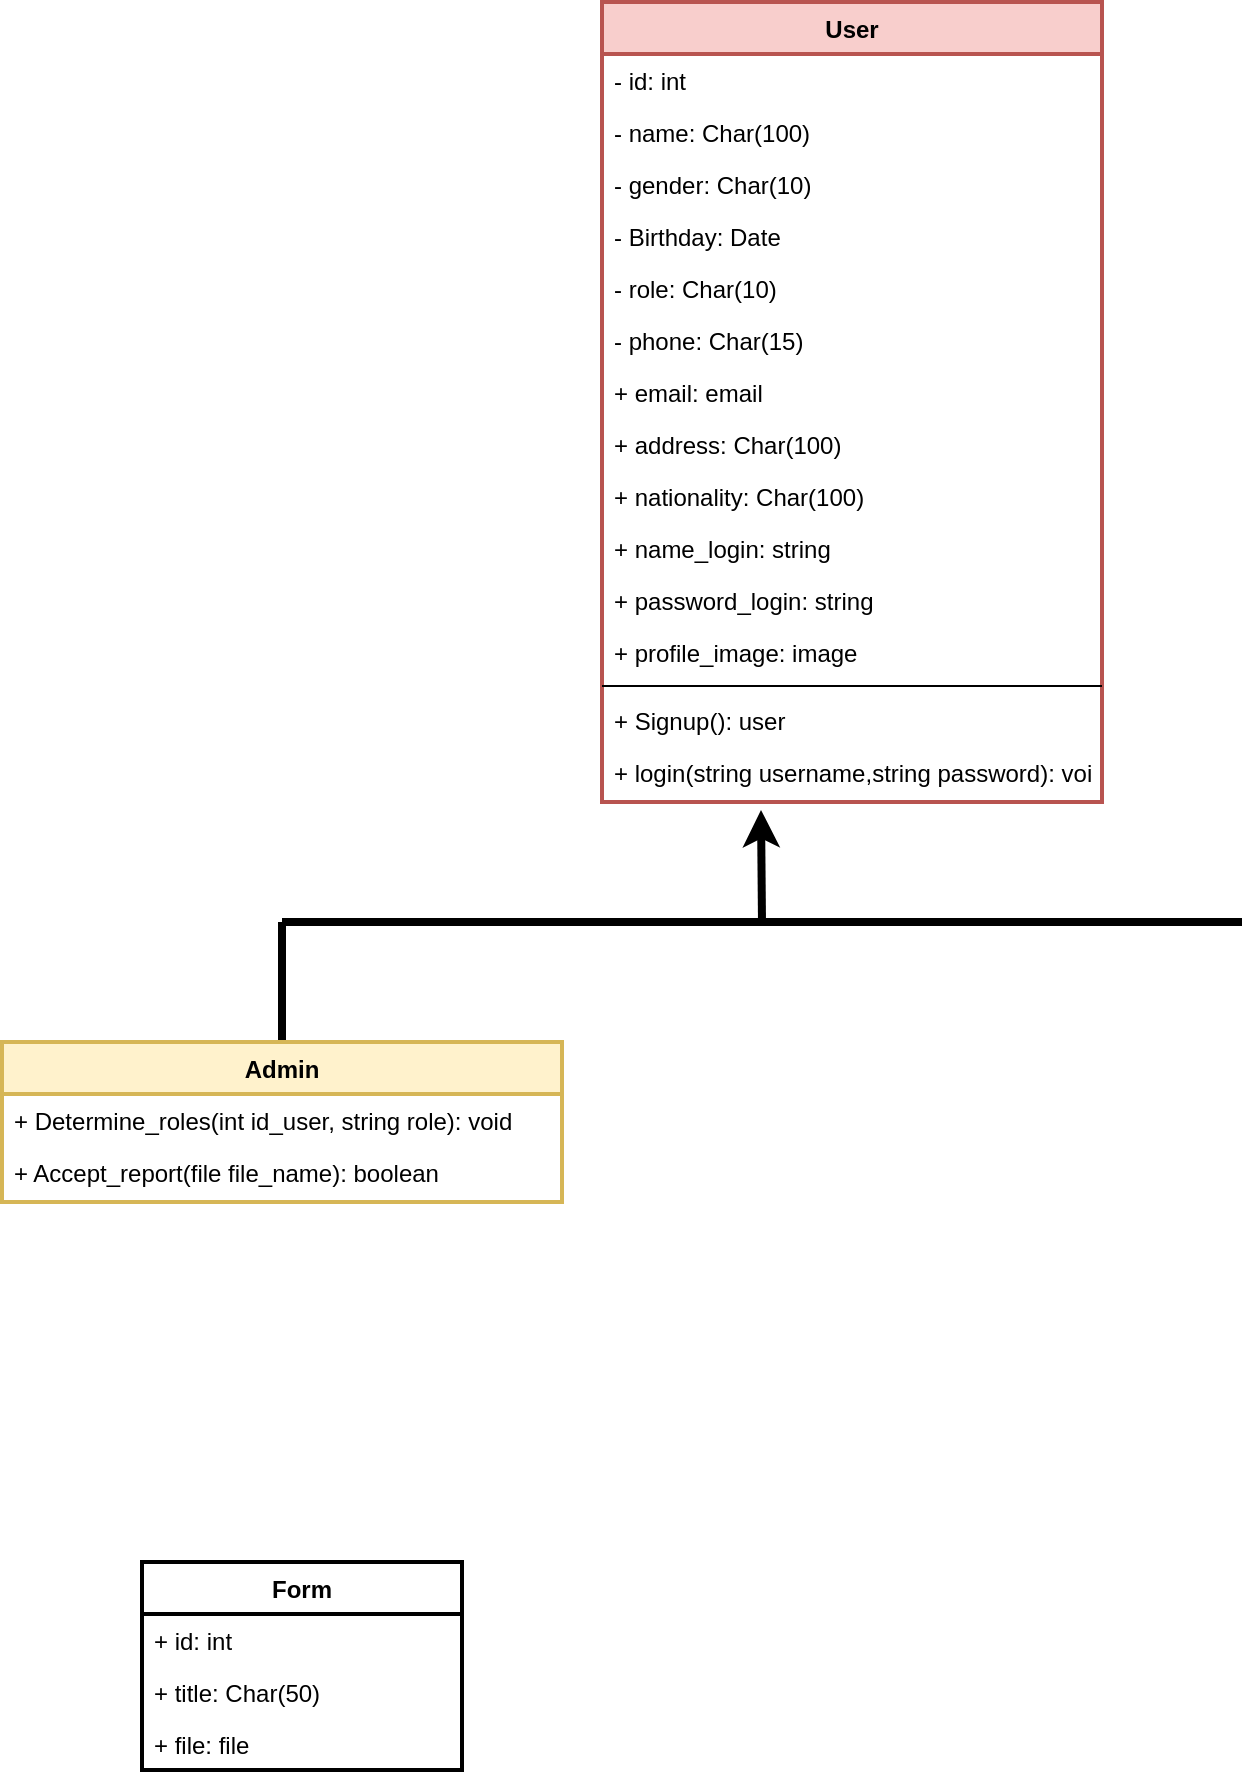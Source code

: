 <mxfile version="20.2.4" type="github">
  <diagram id="ohNdlw7bwoGkjWh1BXIm" name="Page-1">
    <mxGraphModel dx="1027" dy="507" grid="1" gridSize="10" guides="1" tooltips="1" connect="1" arrows="1" fold="1" page="1" pageScale="1" pageWidth="850" pageHeight="1100" math="0" shadow="0">
      <root>
        <mxCell id="0" />
        <mxCell id="1" parent="0" />
        <mxCell id="70P-MDVzB9mslOVrGpy1-1" value="User" style="swimlane;fontStyle=1;align=center;verticalAlign=top;childLayout=stackLayout;horizontal=1;startSize=26;horizontalStack=0;resizeParent=1;resizeParentMax=0;resizeLast=0;collapsible=1;marginBottom=0;strokeWidth=2;fillColor=#f8cecc;strokeColor=#b85450;" vertex="1" parent="1">
          <mxGeometry x="360" y="50" width="250" height="400" as="geometry">
            <mxRectangle x="110" y="80" width="80" height="26" as="alternateBounds" />
          </mxGeometry>
        </mxCell>
        <mxCell id="70P-MDVzB9mslOVrGpy1-2" value="- id: int" style="text;strokeColor=none;fillColor=none;align=left;verticalAlign=top;spacingLeft=4;spacingRight=4;overflow=hidden;rotatable=0;points=[[0,0.5],[1,0.5]];portConstraint=eastwest;" vertex="1" parent="70P-MDVzB9mslOVrGpy1-1">
          <mxGeometry y="26" width="250" height="26" as="geometry" />
        </mxCell>
        <mxCell id="70P-MDVzB9mslOVrGpy1-3" value="- name: Char(100)" style="text;strokeColor=none;fillColor=none;align=left;verticalAlign=top;spacingLeft=4;spacingRight=4;overflow=hidden;rotatable=0;points=[[0,0.5],[1,0.5]];portConstraint=eastwest;" vertex="1" parent="70P-MDVzB9mslOVrGpy1-1">
          <mxGeometry y="52" width="250" height="26" as="geometry" />
        </mxCell>
        <mxCell id="70P-MDVzB9mslOVrGpy1-4" value="- gender: Char(10)" style="text;strokeColor=none;fillColor=none;align=left;verticalAlign=top;spacingLeft=4;spacingRight=4;overflow=hidden;rotatable=0;points=[[0,0.5],[1,0.5]];portConstraint=eastwest;" vertex="1" parent="70P-MDVzB9mslOVrGpy1-1">
          <mxGeometry y="78" width="250" height="26" as="geometry" />
        </mxCell>
        <mxCell id="70P-MDVzB9mslOVrGpy1-5" value="- Birthday: Date" style="text;strokeColor=none;fillColor=none;align=left;verticalAlign=top;spacingLeft=4;spacingRight=4;overflow=hidden;rotatable=0;points=[[0,0.5],[1,0.5]];portConstraint=eastwest;" vertex="1" parent="70P-MDVzB9mslOVrGpy1-1">
          <mxGeometry y="104" width="250" height="26" as="geometry" />
        </mxCell>
        <mxCell id="70P-MDVzB9mslOVrGpy1-6" value="- role: Char(10)" style="text;strokeColor=none;fillColor=none;align=left;verticalAlign=top;spacingLeft=4;spacingRight=4;overflow=hidden;rotatable=0;points=[[0,0.5],[1,0.5]];portConstraint=eastwest;" vertex="1" parent="70P-MDVzB9mslOVrGpy1-1">
          <mxGeometry y="130" width="250" height="26" as="geometry" />
        </mxCell>
        <mxCell id="70P-MDVzB9mslOVrGpy1-7" value="- phone: Char(15)" style="text;strokeColor=none;fillColor=none;align=left;verticalAlign=top;spacingLeft=4;spacingRight=4;overflow=hidden;rotatable=0;points=[[0,0.5],[1,0.5]];portConstraint=eastwest;" vertex="1" parent="70P-MDVzB9mslOVrGpy1-1">
          <mxGeometry y="156" width="250" height="26" as="geometry" />
        </mxCell>
        <mxCell id="70P-MDVzB9mslOVrGpy1-8" value="+ email: email" style="text;strokeColor=none;fillColor=none;align=left;verticalAlign=top;spacingLeft=4;spacingRight=4;overflow=hidden;rotatable=0;points=[[0,0.5],[1,0.5]];portConstraint=eastwest;" vertex="1" parent="70P-MDVzB9mslOVrGpy1-1">
          <mxGeometry y="182" width="250" height="26" as="geometry" />
        </mxCell>
        <mxCell id="70P-MDVzB9mslOVrGpy1-9" value="+ address: Char(100)" style="text;strokeColor=none;fillColor=none;align=left;verticalAlign=top;spacingLeft=4;spacingRight=4;overflow=hidden;rotatable=0;points=[[0,0.5],[1,0.5]];portConstraint=eastwest;" vertex="1" parent="70P-MDVzB9mslOVrGpy1-1">
          <mxGeometry y="208" width="250" height="26" as="geometry" />
        </mxCell>
        <mxCell id="70P-MDVzB9mslOVrGpy1-10" value="+ nationality: Char(100)" style="text;strokeColor=none;fillColor=none;align=left;verticalAlign=top;spacingLeft=4;spacingRight=4;overflow=hidden;rotatable=0;points=[[0,0.5],[1,0.5]];portConstraint=eastwest;fontStyle=0" vertex="1" parent="70P-MDVzB9mslOVrGpy1-1">
          <mxGeometry y="234" width="250" height="26" as="geometry" />
        </mxCell>
        <mxCell id="70P-MDVzB9mslOVrGpy1-11" value="+ name_login: string" style="text;strokeColor=none;fillColor=none;align=left;verticalAlign=top;spacingLeft=4;spacingRight=4;overflow=hidden;rotatable=0;points=[[0,0.5],[1,0.5]];portConstraint=eastwest;" vertex="1" parent="70P-MDVzB9mslOVrGpy1-1">
          <mxGeometry y="260" width="250" height="26" as="geometry" />
        </mxCell>
        <mxCell id="70P-MDVzB9mslOVrGpy1-12" value="+ password_login: string" style="text;strokeColor=none;fillColor=none;align=left;verticalAlign=top;spacingLeft=4;spacingRight=4;overflow=hidden;rotatable=0;points=[[0,0.5],[1,0.5]];portConstraint=eastwest;" vertex="1" parent="70P-MDVzB9mslOVrGpy1-1">
          <mxGeometry y="286" width="250" height="26" as="geometry" />
        </mxCell>
        <mxCell id="70P-MDVzB9mslOVrGpy1-13" value="+ profile_image: image" style="text;strokeColor=none;fillColor=none;align=left;verticalAlign=top;spacingLeft=4;spacingRight=4;overflow=hidden;rotatable=0;points=[[0,0.5],[1,0.5]];portConstraint=eastwest;" vertex="1" parent="70P-MDVzB9mslOVrGpy1-1">
          <mxGeometry y="312" width="250" height="26" as="geometry" />
        </mxCell>
        <mxCell id="70P-MDVzB9mslOVrGpy1-14" value="" style="line;strokeWidth=1;fillColor=none;align=left;verticalAlign=middle;spacingTop=-1;spacingLeft=3;spacingRight=3;rotatable=0;labelPosition=right;points=[];portConstraint=eastwest;" vertex="1" parent="70P-MDVzB9mslOVrGpy1-1">
          <mxGeometry y="338" width="250" height="8" as="geometry" />
        </mxCell>
        <mxCell id="70P-MDVzB9mslOVrGpy1-15" value="+ Signup(): user" style="text;strokeColor=none;fillColor=none;align=left;verticalAlign=top;spacingLeft=4;spacingRight=4;overflow=hidden;rotatable=0;points=[[0,0.5],[1,0.5]];portConstraint=eastwest;" vertex="1" parent="70P-MDVzB9mslOVrGpy1-1">
          <mxGeometry y="346" width="250" height="26" as="geometry" />
        </mxCell>
        <mxCell id="70P-MDVzB9mslOVrGpy1-16" value="+ login(string username,string password): void&#xa;" style="text;strokeColor=none;fillColor=none;align=left;verticalAlign=top;spacingLeft=4;spacingRight=4;overflow=hidden;rotatable=0;points=[[0,0.5],[1,0.5]];portConstraint=eastwest;" vertex="1" parent="70P-MDVzB9mslOVrGpy1-1">
          <mxGeometry y="372" width="250" height="28" as="geometry" />
        </mxCell>
        <mxCell id="70P-MDVzB9mslOVrGpy1-17" value="" style="endArrow=classic;html=1;rounded=0;strokeWidth=4;" edge="1" parent="1">
          <mxGeometry width="50" height="50" relative="1" as="geometry">
            <mxPoint x="440" y="510" as="sourcePoint" />
            <mxPoint x="439.5" y="454" as="targetPoint" />
          </mxGeometry>
        </mxCell>
        <mxCell id="70P-MDVzB9mslOVrGpy1-18" value="" style="endArrow=none;html=1;rounded=0;strokeWidth=4;" edge="1" parent="1">
          <mxGeometry width="50" height="50" relative="1" as="geometry">
            <mxPoint x="200" y="510" as="sourcePoint" />
            <mxPoint x="680" y="510" as="targetPoint" />
            <Array as="points" />
          </mxGeometry>
        </mxCell>
        <mxCell id="70P-MDVzB9mslOVrGpy1-19" value="" style="endArrow=none;html=1;rounded=0;strokeWidth=4;" edge="1" parent="1">
          <mxGeometry width="50" height="50" relative="1" as="geometry">
            <mxPoint x="200" y="570" as="sourcePoint" />
            <mxPoint x="200" y="510" as="targetPoint" />
          </mxGeometry>
        </mxCell>
        <mxCell id="70P-MDVzB9mslOVrGpy1-20" value="Admin" style="swimlane;fontStyle=1;align=center;verticalAlign=top;childLayout=stackLayout;horizontal=1;startSize=26;horizontalStack=0;resizeParent=1;resizeParentMax=0;resizeLast=0;collapsible=1;marginBottom=0;strokeWidth=2;fillColor=#fff2cc;strokeColor=#d6b656;" vertex="1" parent="1">
          <mxGeometry x="60" y="570" width="280" height="80" as="geometry">
            <mxRectangle x="110" y="80" width="80" height="26" as="alternateBounds" />
          </mxGeometry>
        </mxCell>
        <mxCell id="70P-MDVzB9mslOVrGpy1-21" value="+ Determine_roles(int id_user, string role): void" style="text;strokeColor=none;fillColor=none;align=left;verticalAlign=top;spacingLeft=4;spacingRight=4;overflow=hidden;rotatable=0;points=[[0,0.5],[1,0.5]];portConstraint=eastwest;" vertex="1" parent="70P-MDVzB9mslOVrGpy1-20">
          <mxGeometry y="26" width="280" height="26" as="geometry" />
        </mxCell>
        <mxCell id="70P-MDVzB9mslOVrGpy1-22" value="+ Accept_report(file file_name): boolean&#xa;" style="text;strokeColor=none;fillColor=none;align=left;verticalAlign=top;spacingLeft=4;spacingRight=4;overflow=hidden;rotatable=0;points=[[0,0.5],[1,0.5]];portConstraint=eastwest;" vertex="1" parent="70P-MDVzB9mslOVrGpy1-20">
          <mxGeometry y="52" width="280" height="28" as="geometry" />
        </mxCell>
        <mxCell id="70P-MDVzB9mslOVrGpy1-30" value="Form" style="swimlane;fontStyle=1;align=center;verticalAlign=top;childLayout=stackLayout;horizontal=1;startSize=26;horizontalStack=0;resizeParent=1;resizeParentMax=0;resizeLast=0;collapsible=1;marginBottom=0;strokeWidth=2;" vertex="1" parent="1">
          <mxGeometry x="130" y="830" width="160" height="104" as="geometry">
            <mxRectangle x="160" y="1040" width="80" height="26" as="alternateBounds" />
          </mxGeometry>
        </mxCell>
        <mxCell id="70P-MDVzB9mslOVrGpy1-31" value="+ id: int" style="text;strokeColor=none;fillColor=none;align=left;verticalAlign=top;spacingLeft=4;spacingRight=4;overflow=hidden;rotatable=0;points=[[0,0.5],[1,0.5]];portConstraint=eastwest;" vertex="1" parent="70P-MDVzB9mslOVrGpy1-30">
          <mxGeometry y="26" width="160" height="26" as="geometry" />
        </mxCell>
        <mxCell id="70P-MDVzB9mslOVrGpy1-32" value="+ title: Char(50)" style="text;strokeColor=none;fillColor=none;align=left;verticalAlign=top;spacingLeft=4;spacingRight=4;overflow=hidden;rotatable=0;points=[[0,0.5],[1,0.5]];portConstraint=eastwest;" vertex="1" parent="70P-MDVzB9mslOVrGpy1-30">
          <mxGeometry y="52" width="160" height="26" as="geometry" />
        </mxCell>
        <mxCell id="70P-MDVzB9mslOVrGpy1-33" value="+ file: file" style="text;strokeColor=none;fillColor=none;align=left;verticalAlign=top;spacingLeft=4;spacingRight=4;overflow=hidden;rotatable=0;points=[[0,0.5],[1,0.5]];portConstraint=eastwest;" vertex="1" parent="70P-MDVzB9mslOVrGpy1-30">
          <mxGeometry y="78" width="160" height="26" as="geometry" />
        </mxCell>
      </root>
    </mxGraphModel>
  </diagram>
</mxfile>
